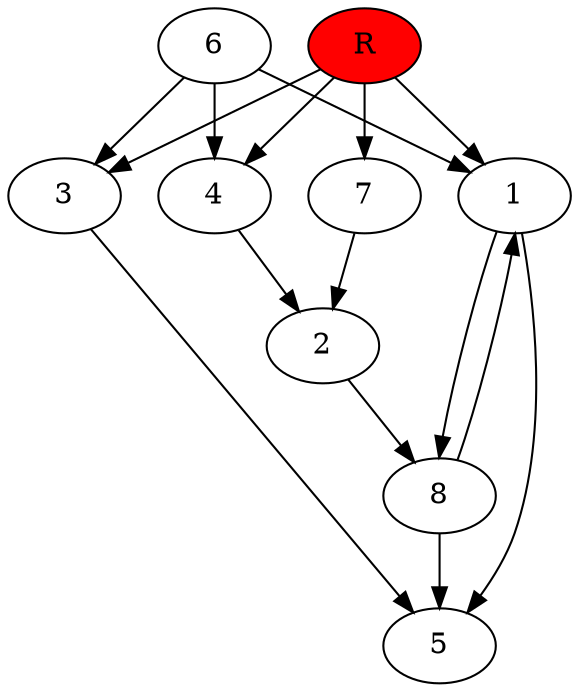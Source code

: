 digraph prb737 {
	1
	2
	3
	4
	5
	6
	7
	8
	R [fillcolor="#ff0000" style=filled]
	1 -> 5
	1 -> 8
	2 -> 8
	3 -> 5
	4 -> 2
	6 -> 1
	6 -> 3
	6 -> 4
	7 -> 2
	8 -> 1
	8 -> 5
	R -> 1
	R -> 3
	R -> 4
	R -> 7
}
